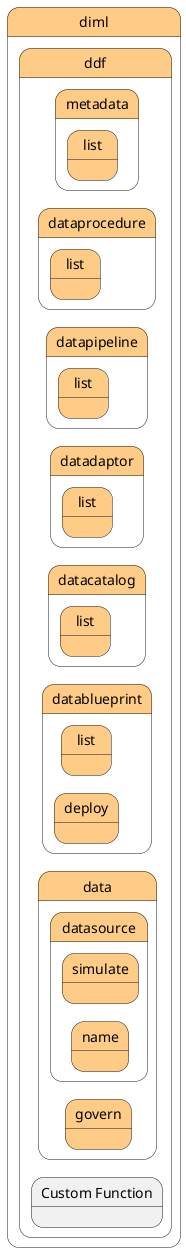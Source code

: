 @startuml
left to right direction


state "diml" as diml #ffcc88 {
state "ddf" as dimlddf #ffcc88 {
}
}


state dimlddf #ffcc88 {
    state "Custom Function" as ddffunction {
    }
}

        state "diml" as diml #ffcc88 {
state "ddf" as dimlddf #ffcc88 {
state "data" as dimlddfdata #ffcc88 {
state "govern" as dimlddfdatagovern #ffcc88 {
}
}
}
}


        state "diml" as diml #ffcc88 {
state "ddf" as dimlddf #ffcc88 {
state "data" as dimlddfdata #ffcc88 {
state "source" as dimlddfdatasource #ffcc88 {
state "name" as dimlddfdatasourcename #ffcc88 {
}
}
}
}
}


        state "diml" as diml #ffcc88 {
state "ddf" as dimlddf #ffcc88 {
state "datablueprint" as dimlddfdatablueprint #ffcc88 {
state "deploy" as dimlddfdatablueprintdeploy #ffcc88 {
}
}
}
}


        state "diml" as diml #ffcc88 {
state "ddf" as dimlddf #ffcc88 {
state "datablueprint" as dimlddfdatablueprint #ffcc88 {
state "list" as dimlddfdatablueprintlist #ffcc88 {
}
}
}
}


        state "diml" as diml #ffcc88 {
state "ddf" as dimlddf #ffcc88 {
state "datacatalog" as dimlddfdatacatalog #ffcc88 {
state "list" as dimlddfdatacataloglist #ffcc88 {
}
}
}
}


        state "diml" as diml #ffcc88 {
state "ddf" as dimlddf #ffcc88 {
state "datadaptor" as dimlddfdatadaptor #ffcc88 {
state "list" as dimlddfdatadaptorlist #ffcc88 {
}
}
}
}


        state "diml" as diml #ffcc88 {
state "ddf" as dimlddf #ffcc88 {
state "datapipeline" as dimlddfdatapipeline #ffcc88 {
state "list" as dimlddfdatapipelinelist #ffcc88 {
}
}
}
}


        state "diml" as diml #ffcc88 {
state "ddf" as dimlddf #ffcc88 {
state "dataprocedure" as dimlddfdataprocedure #ffcc88 {
state "list" as dimlddfdataprocedurelist #ffcc88 {
}
}
}
}


        state "diml" as diml #ffcc88 {
state "ddf" as dimlddf #ffcc88 {
state "datasource" as dimlddfdatasource #ffcc88 {
state "simulate" as dimlddfdatasourcesimulate #ffcc88 {
}
}
}
}


        state "diml" as diml #ffcc88 {
state "ddf" as dimlddf #ffcc88 {
state "metadata" as dimlddfmetadata #ffcc88 {
state "list" as dimlddfmetadatalist #ffcc88 {
}
}
}
}






@enduml
